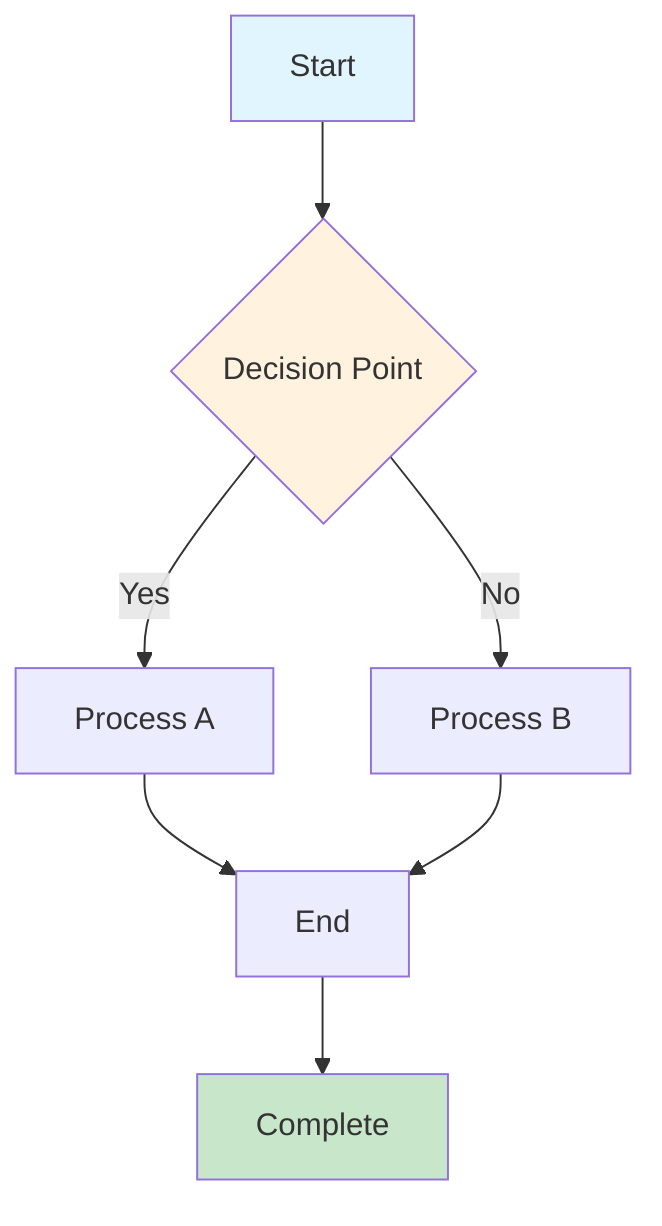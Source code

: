 graph TD
    A[Start] --> B{Decision Point}
    B -->|Yes| C[Process A]
    B -->|No| D[Process B]
    C --> E[End]
    D --> E
    E --> F[Complete]

    style A fill:#e1f5fe
    style F fill:#c8e6c9
    style B fill:#fff3e0